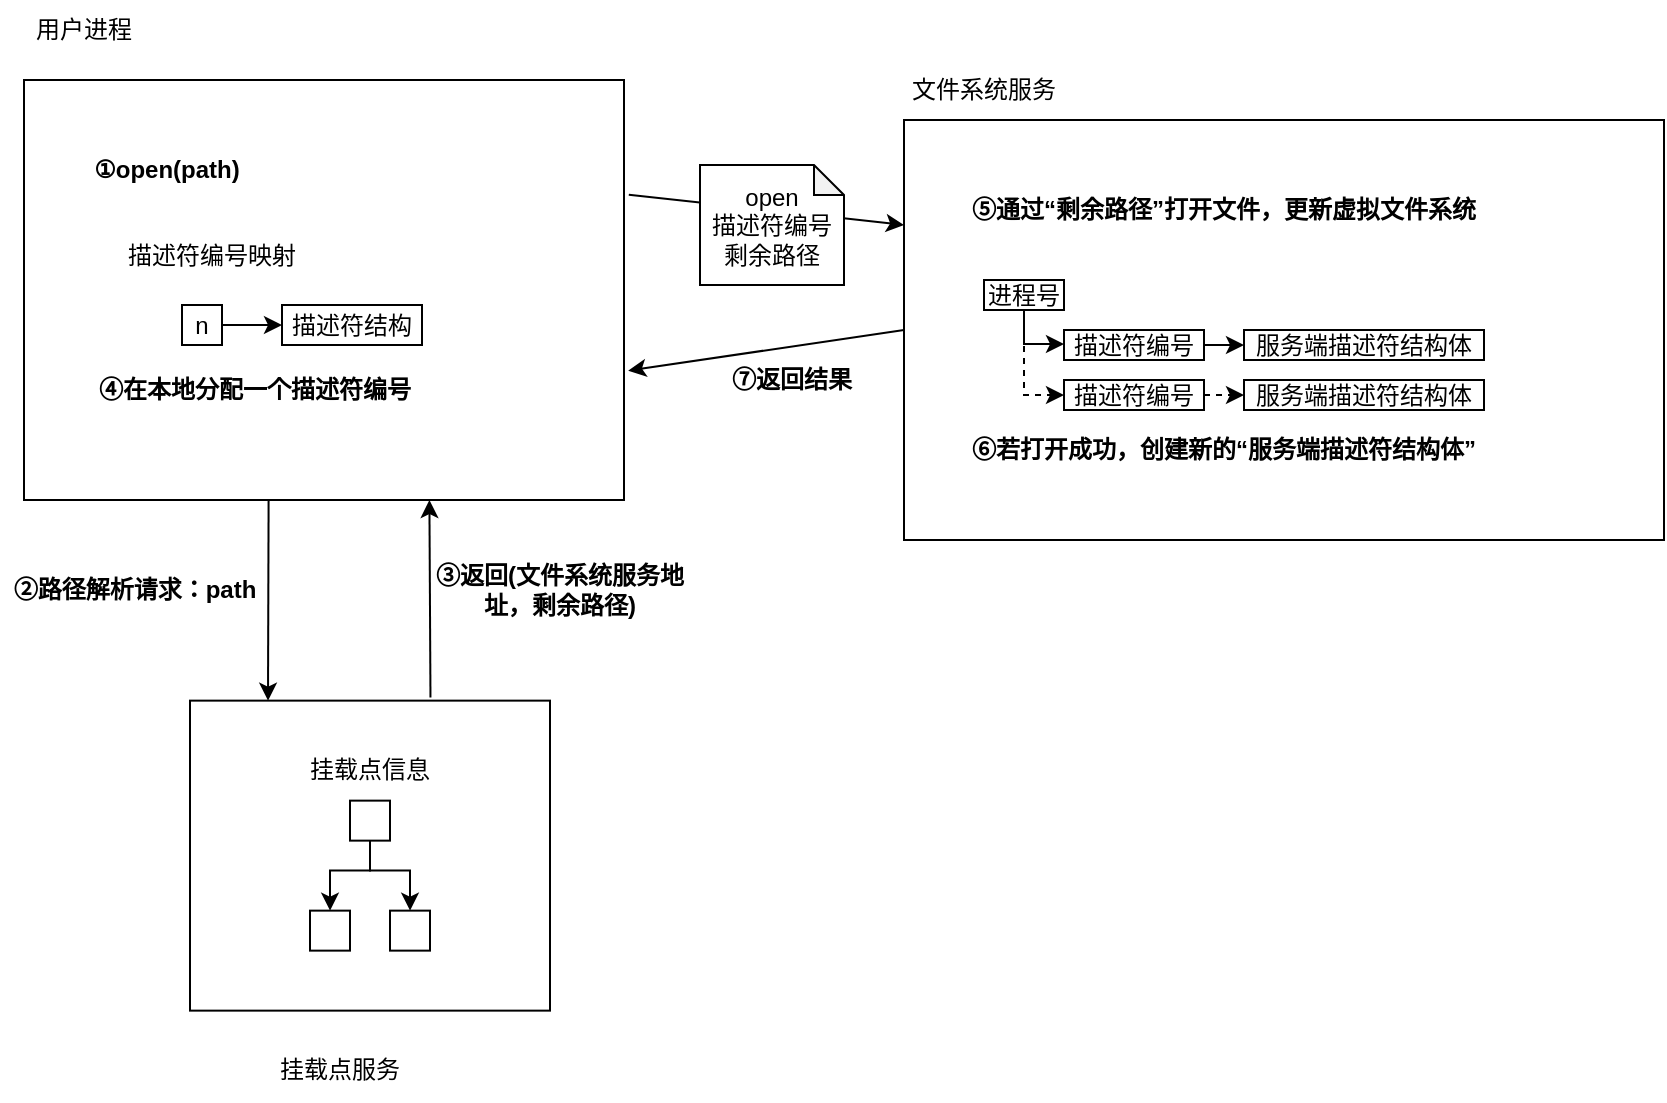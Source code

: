 <mxfile version="20.6.0" type="github">
  <diagram id="J6CUQ6Zd6wHY1RuXkqr0" name="第 1 页">
    <mxGraphModel dx="870" dy="594" grid="1" gridSize="10" guides="1" tooltips="1" connect="1" arrows="1" fold="1" page="1" pageScale="1" pageWidth="827" pageHeight="1169" math="0" shadow="0">
      <root>
        <mxCell id="0" />
        <mxCell id="1" parent="0" />
        <mxCell id="9UtF8d29-u4skydW_kOp-44" value="" style="endArrow=classic;html=1;rounded=0;exitX=1.008;exitY=0.273;exitDx=0;exitDy=0;exitPerimeter=0;entryX=0;entryY=0.25;entryDx=0;entryDy=0;" edge="1" parent="1" source="9UtF8d29-u4skydW_kOp-5" target="9UtF8d29-u4skydW_kOp-6">
          <mxGeometry width="50" height="50" relative="1" as="geometry">
            <mxPoint x="380" y="330" as="sourcePoint" />
            <mxPoint x="430" y="280" as="targetPoint" />
          </mxGeometry>
        </mxCell>
        <mxCell id="9UtF8d29-u4skydW_kOp-5" value="" style="rounded=0;whiteSpace=wrap;html=1;" vertex="1" parent="1">
          <mxGeometry x="40" y="120" width="300" height="210" as="geometry" />
        </mxCell>
        <mxCell id="9UtF8d29-u4skydW_kOp-6" value="" style="rounded=0;whiteSpace=wrap;html=1;" vertex="1" parent="1">
          <mxGeometry x="480" y="140" width="380" height="210" as="geometry" />
        </mxCell>
        <mxCell id="9UtF8d29-u4skydW_kOp-7" value="文件系统服务" style="text;html=1;strokeColor=none;fillColor=none;align=center;verticalAlign=middle;whiteSpace=wrap;rounded=0;" vertex="1" parent="1">
          <mxGeometry x="470" y="110" width="100" height="30" as="geometry" />
        </mxCell>
        <mxCell id="9UtF8d29-u4skydW_kOp-8" value="用户进程" style="text;html=1;strokeColor=none;fillColor=none;align=center;verticalAlign=middle;whiteSpace=wrap;rounded=0;" vertex="1" parent="1">
          <mxGeometry x="40" y="80" width="60" height="30" as="geometry" />
        </mxCell>
        <mxCell id="9UtF8d29-u4skydW_kOp-13" style="edgeStyle=orthogonalEdgeStyle;rounded=0;orthogonalLoop=1;jettySize=auto;html=1;exitX=1;exitY=0.5;exitDx=0;exitDy=0;entryX=0;entryY=0.5;entryDx=0;entryDy=0;" edge="1" parent="1" source="9UtF8d29-u4skydW_kOp-9" target="9UtF8d29-u4skydW_kOp-12">
          <mxGeometry relative="1" as="geometry" />
        </mxCell>
        <mxCell id="9UtF8d29-u4skydW_kOp-9" value="n" style="rounded=0;whiteSpace=wrap;html=1;" vertex="1" parent="1">
          <mxGeometry x="119" y="232.5" width="20" height="20" as="geometry" />
        </mxCell>
        <mxCell id="9UtF8d29-u4skydW_kOp-10" value="描述符编号映射" style="text;html=1;strokeColor=none;fillColor=none;align=center;verticalAlign=middle;whiteSpace=wrap;rounded=0;" vertex="1" parent="1">
          <mxGeometry x="89" y="192.5" width="90" height="30" as="geometry" />
        </mxCell>
        <mxCell id="9UtF8d29-u4skydW_kOp-12" value="描述符结构" style="rounded=0;whiteSpace=wrap;html=1;" vertex="1" parent="1">
          <mxGeometry x="169" y="232.5" width="70" height="20" as="geometry" />
        </mxCell>
        <mxCell id="9UtF8d29-u4skydW_kOp-14" value="&lt;b&gt;①open(path)&lt;/b&gt;" style="text;html=1;strokeColor=none;fillColor=none;align=center;verticalAlign=middle;whiteSpace=wrap;rounded=0;" vertex="1" parent="1">
          <mxGeometry x="58.5" y="150" width="105" height="30" as="geometry" />
        </mxCell>
        <mxCell id="9UtF8d29-u4skydW_kOp-16" value="open&lt;br&gt;描述符编号&lt;br&gt;剩余路径" style="shape=note;whiteSpace=wrap;html=1;backgroundOutline=1;darkOpacity=0.05;size=15;" vertex="1" parent="1">
          <mxGeometry x="378" y="162.5" width="72" height="60" as="geometry" />
        </mxCell>
        <mxCell id="9UtF8d29-u4skydW_kOp-18" value="" style="rounded=0;whiteSpace=wrap;html=1;" vertex="1" parent="1">
          <mxGeometry x="123" y="430.32" width="180" height="155" as="geometry" />
        </mxCell>
        <mxCell id="9UtF8d29-u4skydW_kOp-19" value="挂载点服务" style="text;html=1;strokeColor=none;fillColor=none;align=center;verticalAlign=middle;whiteSpace=wrap;rounded=0;" vertex="1" parent="1">
          <mxGeometry x="163" y="600.32" width="70" height="30" as="geometry" />
        </mxCell>
        <mxCell id="9UtF8d29-u4skydW_kOp-36" style="edgeStyle=orthogonalEdgeStyle;rounded=0;orthogonalLoop=1;jettySize=auto;html=1;exitX=0.5;exitY=1;exitDx=0;exitDy=0;entryX=0.5;entryY=0;entryDx=0;entryDy=0;" edge="1" parent="1" source="9UtF8d29-u4skydW_kOp-32" target="9UtF8d29-u4skydW_kOp-33">
          <mxGeometry relative="1" as="geometry">
            <Array as="points">
              <mxPoint x="213" y="515.32" />
              <mxPoint x="193" y="515.32" />
            </Array>
          </mxGeometry>
        </mxCell>
        <mxCell id="9UtF8d29-u4skydW_kOp-37" style="edgeStyle=orthogonalEdgeStyle;rounded=0;orthogonalLoop=1;jettySize=auto;html=1;exitX=0.5;exitY=1;exitDx=0;exitDy=0;entryX=0.5;entryY=0;entryDx=0;entryDy=0;" edge="1" parent="1" source="9UtF8d29-u4skydW_kOp-32" target="9UtF8d29-u4skydW_kOp-34">
          <mxGeometry relative="1" as="geometry">
            <Array as="points">
              <mxPoint x="213" y="515.32" />
              <mxPoint x="233" y="515.32" />
            </Array>
          </mxGeometry>
        </mxCell>
        <mxCell id="9UtF8d29-u4skydW_kOp-32" value="" style="rounded=0;whiteSpace=wrap;html=1;" vertex="1" parent="1">
          <mxGeometry x="203" y="480.32" width="20" height="20" as="geometry" />
        </mxCell>
        <mxCell id="9UtF8d29-u4skydW_kOp-33" value="" style="rounded=0;whiteSpace=wrap;html=1;" vertex="1" parent="1">
          <mxGeometry x="183" y="535.32" width="20" height="20" as="geometry" />
        </mxCell>
        <mxCell id="9UtF8d29-u4skydW_kOp-34" value="" style="rounded=0;whiteSpace=wrap;html=1;" vertex="1" parent="1">
          <mxGeometry x="223" y="535.32" width="20" height="20" as="geometry" />
        </mxCell>
        <mxCell id="9UtF8d29-u4skydW_kOp-38" value="挂载点信息" style="text;html=1;strokeColor=none;fillColor=none;align=center;verticalAlign=middle;whiteSpace=wrap;rounded=0;" vertex="1" parent="1">
          <mxGeometry x="173" y="450.32" width="80" height="30" as="geometry" />
        </mxCell>
        <mxCell id="9UtF8d29-u4skydW_kOp-39" value="" style="endArrow=classic;html=1;rounded=0;exitX=0.131;exitY=0.999;exitDx=0;exitDy=0;exitPerimeter=0;" edge="1" parent="1">
          <mxGeometry width="50" height="50" relative="1" as="geometry">
            <mxPoint x="162.3" y="330.0" as="sourcePoint" />
            <mxPoint x="162" y="430.32" as="targetPoint" />
          </mxGeometry>
        </mxCell>
        <mxCell id="9UtF8d29-u4skydW_kOp-40" value="&lt;b&gt;②路径解析请求：path&lt;/b&gt;" style="text;html=1;strokeColor=none;fillColor=none;align=center;verticalAlign=middle;whiteSpace=wrap;rounded=0;" vertex="1" parent="1">
          <mxGeometry x="28" y="360.32" width="135" height="30" as="geometry" />
        </mxCell>
        <mxCell id="9UtF8d29-u4skydW_kOp-41" value="" style="endArrow=classic;html=1;rounded=0;exitX=0.668;exitY=-0.01;exitDx=0;exitDy=0;exitPerimeter=0;entryX=0.399;entryY=0.999;entryDx=0;entryDy=0;entryPerimeter=0;" edge="1" parent="1" source="9UtF8d29-u4skydW_kOp-18">
          <mxGeometry width="50" height="50" relative="1" as="geometry">
            <mxPoint x="238.3" y="340.0" as="sourcePoint" />
            <mxPoint x="242.7" y="330.0" as="targetPoint" />
          </mxGeometry>
        </mxCell>
        <mxCell id="9UtF8d29-u4skydW_kOp-42" value="&lt;b&gt;③返回(文件系统服务地址，剩余路径)&lt;/b&gt;" style="text;html=1;strokeColor=none;fillColor=none;align=center;verticalAlign=middle;whiteSpace=wrap;rounded=0;" vertex="1" parent="1">
          <mxGeometry x="238" y="360.32" width="140" height="30" as="geometry" />
        </mxCell>
        <mxCell id="9UtF8d29-u4skydW_kOp-43" value="&lt;b&gt;④在本地分配一个描述符编号&lt;/b&gt;" style="text;html=1;strokeColor=none;fillColor=none;align=center;verticalAlign=middle;whiteSpace=wrap;rounded=0;" vertex="1" parent="1">
          <mxGeometry x="72" y="260" width="167" height="30" as="geometry" />
        </mxCell>
        <mxCell id="9UtF8d29-u4skydW_kOp-48" style="edgeStyle=orthogonalEdgeStyle;rounded=0;orthogonalLoop=1;jettySize=auto;html=1;exitX=0.5;exitY=1;exitDx=0;exitDy=0;entryX=0;entryY=0.5;entryDx=0;entryDy=0;" edge="1" parent="1" source="9UtF8d29-u4skydW_kOp-45" target="9UtF8d29-u4skydW_kOp-46">
          <mxGeometry relative="1" as="geometry">
            <Array as="points">
              <mxPoint x="540" y="252" />
              <mxPoint x="560" y="252" />
            </Array>
          </mxGeometry>
        </mxCell>
        <mxCell id="9UtF8d29-u4skydW_kOp-55" style="edgeStyle=orthogonalEdgeStyle;rounded=0;orthogonalLoop=1;jettySize=auto;html=1;exitX=0.5;exitY=1;exitDx=0;exitDy=0;entryX=0;entryY=0.5;entryDx=0;entryDy=0;dashed=1;" edge="1" parent="1" source="9UtF8d29-u4skydW_kOp-45" target="9UtF8d29-u4skydW_kOp-52">
          <mxGeometry relative="1" as="geometry" />
        </mxCell>
        <mxCell id="9UtF8d29-u4skydW_kOp-45" value="进程号" style="rounded=0;whiteSpace=wrap;html=1;" vertex="1" parent="1">
          <mxGeometry x="520" y="220" width="40" height="15" as="geometry" />
        </mxCell>
        <mxCell id="9UtF8d29-u4skydW_kOp-50" style="edgeStyle=orthogonalEdgeStyle;rounded=0;orthogonalLoop=1;jettySize=auto;html=1;exitX=1;exitY=0.5;exitDx=0;exitDy=0;entryX=0;entryY=0.5;entryDx=0;entryDy=0;" edge="1" parent="1" source="9UtF8d29-u4skydW_kOp-46" target="9UtF8d29-u4skydW_kOp-47">
          <mxGeometry relative="1" as="geometry" />
        </mxCell>
        <mxCell id="9UtF8d29-u4skydW_kOp-46" value="描述符编号" style="rounded=0;whiteSpace=wrap;html=1;" vertex="1" parent="1">
          <mxGeometry x="560" y="245" width="70" height="15" as="geometry" />
        </mxCell>
        <mxCell id="9UtF8d29-u4skydW_kOp-47" value="服务端描述符结构体" style="rounded=0;whiteSpace=wrap;html=1;" vertex="1" parent="1">
          <mxGeometry x="650" y="245" width="120" height="15" as="geometry" />
        </mxCell>
        <mxCell id="9UtF8d29-u4skydW_kOp-51" style="edgeStyle=orthogonalEdgeStyle;rounded=0;orthogonalLoop=1;jettySize=auto;html=1;exitX=1;exitY=0.5;exitDx=0;exitDy=0;entryX=0;entryY=0.5;entryDx=0;entryDy=0;dashed=1;" edge="1" parent="1" source="9UtF8d29-u4skydW_kOp-52" target="9UtF8d29-u4skydW_kOp-53">
          <mxGeometry relative="1" as="geometry" />
        </mxCell>
        <mxCell id="9UtF8d29-u4skydW_kOp-52" value="描述符编号" style="rounded=0;whiteSpace=wrap;html=1;" vertex="1" parent="1">
          <mxGeometry x="560" y="270" width="70" height="15" as="geometry" />
        </mxCell>
        <mxCell id="9UtF8d29-u4skydW_kOp-53" value="服务端描述符结构体" style="rounded=0;whiteSpace=wrap;html=1;" vertex="1" parent="1">
          <mxGeometry x="650" y="270" width="120" height="15" as="geometry" />
        </mxCell>
        <mxCell id="9UtF8d29-u4skydW_kOp-56" value="&lt;b&gt;⑥若打开成功，创建新的“服务端描述符结构体”&lt;/b&gt;" style="text;html=1;strokeColor=none;fillColor=none;align=center;verticalAlign=middle;whiteSpace=wrap;rounded=0;" vertex="1" parent="1">
          <mxGeometry x="510" y="290" width="260" height="30" as="geometry" />
        </mxCell>
        <mxCell id="9UtF8d29-u4skydW_kOp-57" value="&lt;b&gt;⑤通过“剩余路径”打开文件，更新虚拟文件系统&lt;/b&gt;" style="text;html=1;strokeColor=none;fillColor=none;align=center;verticalAlign=middle;whiteSpace=wrap;rounded=0;" vertex="1" parent="1">
          <mxGeometry x="510" y="170" width="260" height="30" as="geometry" />
        </mxCell>
        <mxCell id="9UtF8d29-u4skydW_kOp-58" value="" style="endArrow=classic;html=1;rounded=0;exitX=0;exitY=0.5;exitDx=0;exitDy=0;entryX=1.007;entryY=0.692;entryDx=0;entryDy=0;entryPerimeter=0;" edge="1" parent="1" source="9UtF8d29-u4skydW_kOp-6" target="9UtF8d29-u4skydW_kOp-5">
          <mxGeometry width="50" height="50" relative="1" as="geometry">
            <mxPoint x="380" y="370" as="sourcePoint" />
            <mxPoint x="350" y="340" as="targetPoint" />
          </mxGeometry>
        </mxCell>
        <mxCell id="9UtF8d29-u4skydW_kOp-59" value="&lt;b&gt;⑦返回结果&lt;/b&gt;" style="text;html=1;strokeColor=none;fillColor=none;align=center;verticalAlign=middle;whiteSpace=wrap;rounded=0;" vertex="1" parent="1">
          <mxGeometry x="378" y="255" width="92" height="30" as="geometry" />
        </mxCell>
      </root>
    </mxGraphModel>
  </diagram>
</mxfile>
